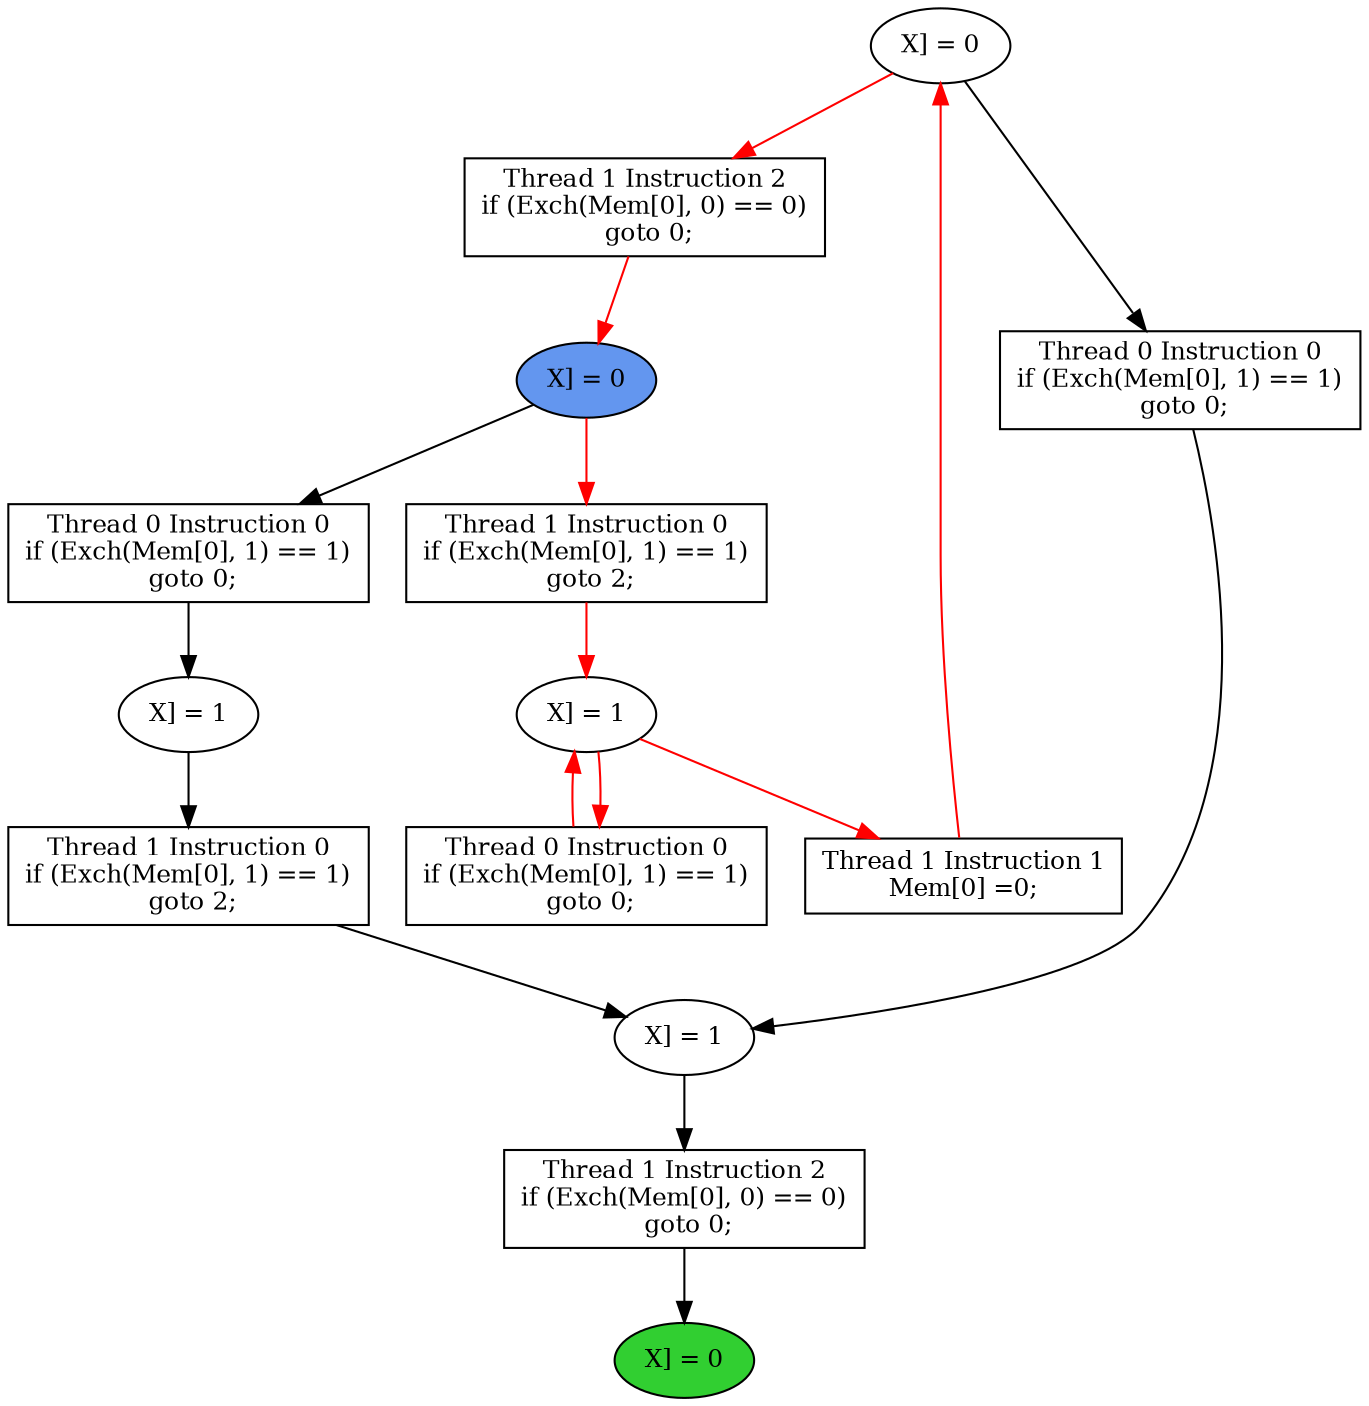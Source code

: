 digraph "graph" {
graph [fontsize=12]
node [fontsize=12]
edge [fontsize=12]
rankdir=TB;
"N10" -> "N9" [uuid = "<A0, END>", color = "#000000", fontcolor = "#ffffff", style = "solid", label = "", dir = "forward", weight = "1"]
"N24" -> "N23" [uuid = "<A1, START>", color = "#ff0000", fontcolor = "#ffffff", style = "solid", label = "", dir = "forward", weight = "1"]
"N25" -> "N19" [uuid = "<A2, S3>", color = "#ff0000", fontcolor = "#ffffff", style = "solid", label = "", dir = "back", weight = "1"]
"N15" -> "N11" [uuid = "<A3, S2>", color = "#000000", fontcolor = "#ffffff", style = "solid", label = "", dir = "forward", weight = "1"]
"N14" -> "N13" [uuid = "<A4, S1>", color = "#000000", fontcolor = "#ffffff", style = "solid", label = "", dir = "forward", weight = "1"]
"N12" -> "N11" [uuid = "<A5, S2>", color = "#000000", fontcolor = "#ffffff", style = "solid", label = "", dir = "forward", weight = "1"]
"N22" -> "N21" [uuid = "<A6, S0>", color = "#ff0000", fontcolor = "#ffffff", style = "solid", label = "", dir = "forward", weight = "1"]
"N21" -> "N20" [uuid = "<A7, S0>", color = "#ff0000", fontcolor = "#ffffff", style = "solid", label = "", dir = "back", weight = "1"]
"N11" -> "N10" [uuid = "<A0, S2>", color = "#000000", fontcolor = "#ffffff", style = "solid", label = "", dir = "forward", weight = "1"]
"N25" -> "N24" [uuid = "<A1, S3>", color = "#ff0000", fontcolor = "#ffffff", style = "solid", label = "", dir = "forward", weight = "1"]
"N21" -> "N19" [uuid = "<A2, S0>", color = "#ff0000", fontcolor = "#ffffff", style = "solid", label = "", dir = "forward", weight = "1"]
"N25" -> "N15" [uuid = "<A3, S3>", color = "#000000", fontcolor = "#ffffff", style = "solid", label = "", dir = "forward", weight = "1"]
"N23" -> "N14" [uuid = "<A4, START>", color = "#000000", fontcolor = "#ffffff", style = "solid", label = "", dir = "forward", weight = "1"]
"N13" -> "N12" [uuid = "<A5, S1>", color = "#000000", fontcolor = "#ffffff", style = "solid", label = "", dir = "forward", weight = "1"]
"N23" -> "N22" [uuid = "<A6, START>", color = "#ff0000", fontcolor = "#ffffff", style = "solid", label = "", dir = "forward", weight = "1"]
"N21" -> "N20" [uuid = "<A7, S0>", color = "#ff0000", fontcolor = "#ffffff", style = "solid", label = "", dir = "forward", weight = "1"]
"N9" [uuid="END", label="X] = 0", fillcolor = "#31cf31", fontcolor = "#000000", shape = "ellipse", style = "filled, solid"]
"N10" [uuid="A0", label="Thread 1 Instruction 2
if (Exch(Mem[0], 0) == 0)
 goto 0;", fillcolor = "#ffffff", fontcolor = "#000000", shape = "box", style = "filled, solid"]
"N11" [uuid="S2", label="X] = 1", fillcolor = "#ffffff", fontcolor = "#000000", shape = "ellipse", style = "filled, solid"]
"N12" [uuid="A5", label="Thread 1 Instruction 0
if (Exch(Mem[0], 1) == 1)
 goto 2;", fillcolor = "#ffffff", fontcolor = "#000000", shape = "box", style = "filled, solid"]
"N13" [uuid="S1", label="X] = 1", fillcolor = "#ffffff", fontcolor = "#000000", shape = "ellipse", style = "filled, solid"]
"N14" [uuid="A4", label="Thread 0 Instruction 0
if (Exch(Mem[0], 1) == 1)
 goto 0;", fillcolor = "#ffffff", fontcolor = "#000000", shape = "box", style = "filled, solid"]
"N15" [uuid="A3", label="Thread 0 Instruction 0
if (Exch(Mem[0], 1) == 1)
 goto 0;", fillcolor = "#ffffff", fontcolor = "#000000", shape = "box", style = "filled, solid"]
"N19" [uuid="A2", label="Thread 1 Instruction 1
Mem[0] =0;", fillcolor = "#ffffff", fontcolor = "#000000", shape = "box", style = "filled, solid"]
"N20" [uuid="A7", label="Thread 0 Instruction 0
if (Exch(Mem[0], 1) == 1)
 goto 0;", fillcolor = "#ffffff", fontcolor = "#000000", shape = "box", style = "filled, solid"]
"N21" [uuid="S0", label="X] = 1", fillcolor = "#ffffff", fontcolor = "#000000", shape = "ellipse", style = "filled, solid"]
"N22" [uuid="A6", label="Thread 1 Instruction 0
if (Exch(Mem[0], 1) == 1)
 goto 2;", fillcolor = "#ffffff", fontcolor = "#000000", shape = "box", style = "filled, solid"]
"N23" [uuid="START", label="X] = 0", fillcolor = "#6396ef", fontcolor = "#000000", shape = "ellipse", style = "filled, solid"]
"N24" [uuid="A1", label="Thread 1 Instruction 2
if (Exch(Mem[0], 0) == 0)
 goto 0;", fillcolor = "#ffffff", fontcolor = "#000000", shape = "box", style = "filled, solid"]
"N25" [uuid="S3", label="X] = 0", fillcolor = "#ffffff", fontcolor = "#000000", shape = "ellipse", style = "filled, solid"]
}